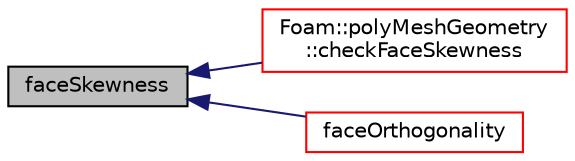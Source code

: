 digraph "faceSkewness"
{
  bgcolor="transparent";
  edge [fontname="Helvetica",fontsize="10",labelfontname="Helvetica",labelfontsize="10"];
  node [fontname="Helvetica",fontsize="10",shape=record];
  rankdir="LR";
  Node1 [label="faceSkewness",height=0.2,width=0.4,color="black", fillcolor="grey75", style="filled", fontcolor="black"];
  Node1 -> Node2 [dir="back",color="midnightblue",fontsize="10",style="solid",fontname="Helvetica"];
  Node2 [label="Foam::polyMeshGeometry\l::checkFaceSkewness",height=0.2,width=0.4,color="red",URL="$a01925.html#a2df259c9e50de61beac65c3757c224eb",tooltip="See primitiveMesh. "];
  Node1 -> Node3 [dir="back",color="midnightblue",fontsize="10",style="solid",fontname="Helvetica"];
  Node3 [label="faceOrthogonality",height=0.2,width=0.4,color="red",URL="$a01975.html#a80c00296cf9a021984931b4e59b86f35",tooltip="Generate non-orthogonality field (internal faces only) "];
}
